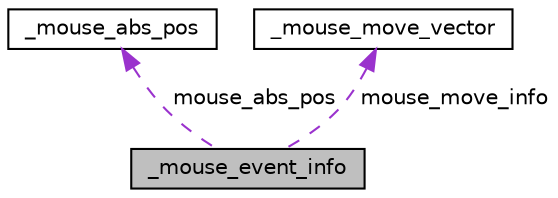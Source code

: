digraph "_mouse_event_info"
{
  edge [fontname="Helvetica",fontsize="10",labelfontname="Helvetica",labelfontsize="10"];
  node [fontname="Helvetica",fontsize="10",shape=record];
  Node1 [label="_mouse_event_info",height=0.2,width=0.4,color="black", fillcolor="grey75", style="filled", fontcolor="black"];
  Node2 -> Node1 [dir="back",color="darkorchid3",fontsize="10",style="dashed",label=" mouse_abs_pos" ,fontname="Helvetica"];
  Node2 [label="_mouse_abs_pos",height=0.2,width=0.4,color="black", fillcolor="white", style="filled",URL="$struct__mouse__abs__pos.html"];
  Node3 -> Node1 [dir="back",color="darkorchid3",fontsize="10",style="dashed",label=" mouse_move_info" ,fontname="Helvetica"];
  Node3 [label="_mouse_move_vector",height=0.2,width=0.4,color="black", fillcolor="white", style="filled",URL="$struct__mouse__move__vector.html"];
}
